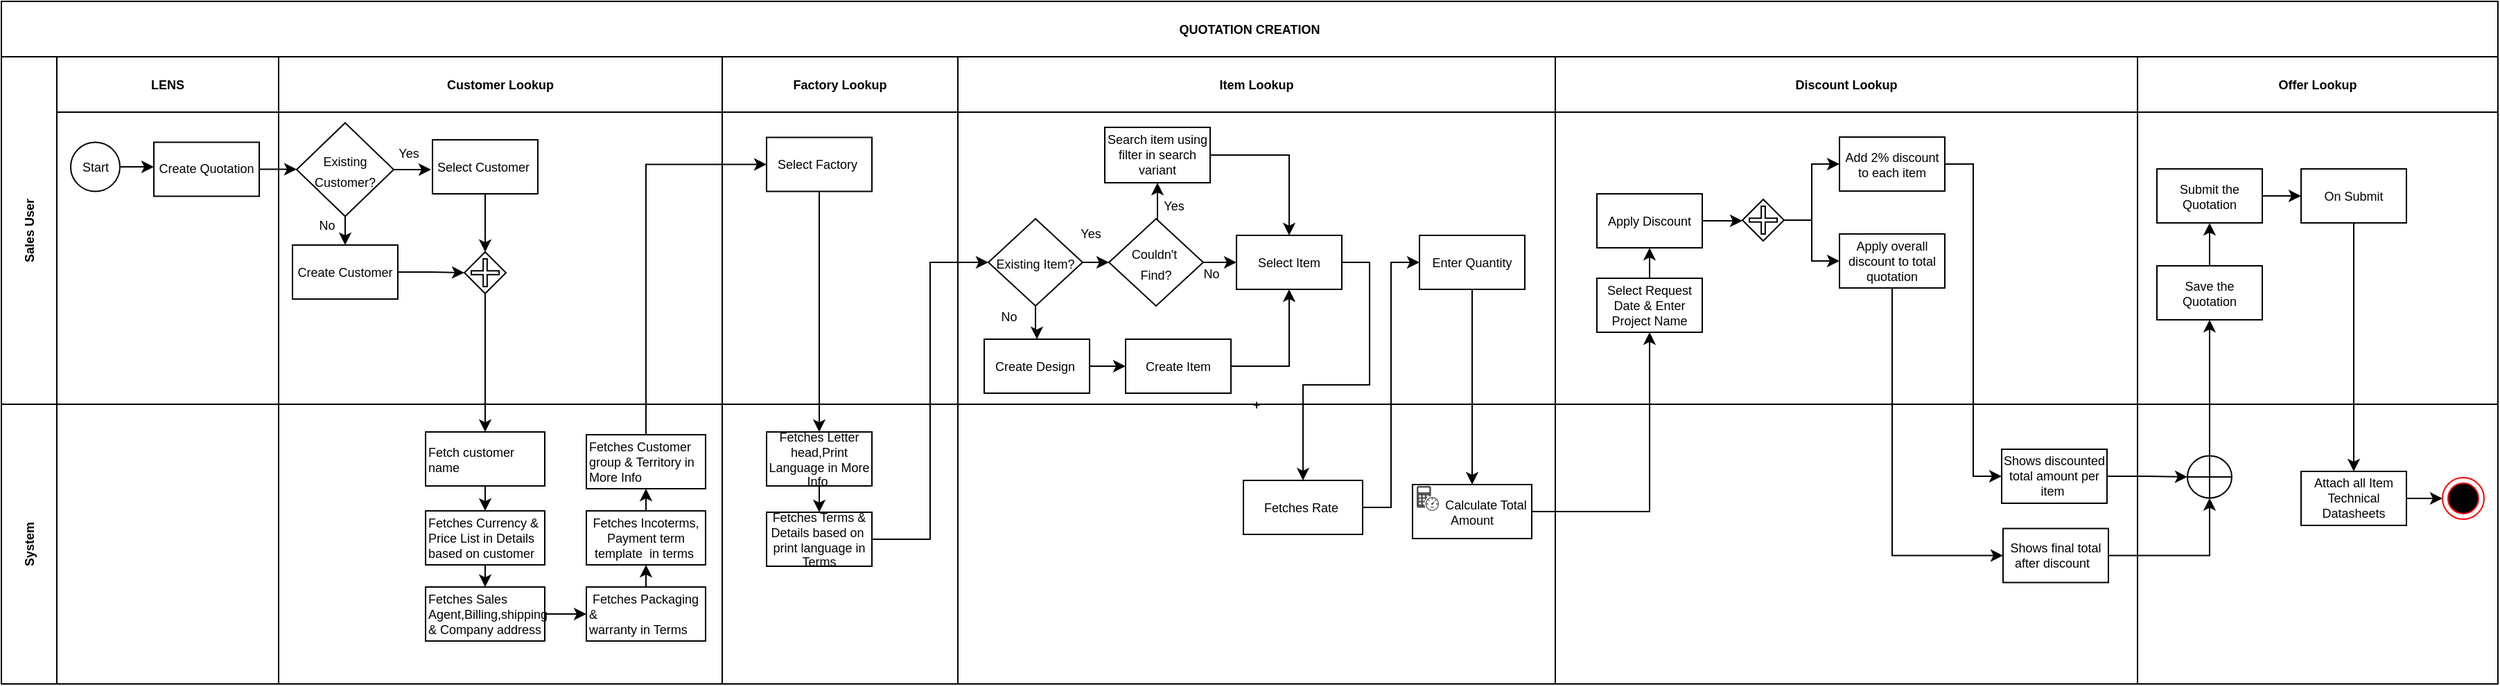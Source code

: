 <mxfile version="28.0.1">
  <diagram name="Page-1" id="TXxOkmzMB-AsiZWHqzil">
    <mxGraphModel dx="2601" dy="489" grid="1" gridSize="10" guides="1" tooltips="1" connect="1" arrows="1" fold="1" page="1" pageScale="1" pageWidth="1400" pageHeight="850" math="0" shadow="0">
      <root>
        <mxCell id="0" />
        <mxCell id="1" parent="0" />
        <mxCell id="I9-Bo0b2mwKEJArJB-ll-1" value="QUOTATION CREATION" style="shape=table;childLayout=tableLayout;startSize=40;collapsible=0;recursiveResize=0;expand=0;fontSize=9;fontStyle=1" vertex="1" parent="1">
          <mxGeometry x="-51" y="29" width="1801.0" height="493.0" as="geometry" />
        </mxCell>
        <mxCell id="I9-Bo0b2mwKEJArJB-ll-2" value="Sales User" style="shape=tableRow;horizontal=0;swimlaneHead=0;swimlaneBody=0;top=0;left=0;strokeColor=inherit;bottom=0;right=0;dropTarget=0;fontStyle=1;fillColor=none;points=[[0,0.5],[1,0.5]];portConstraint=eastwest;startSize=40;collapsible=0;recursiveResize=0;expand=0;fontSize=9;" vertex="1" parent="I9-Bo0b2mwKEJArJB-ll-1">
          <mxGeometry y="40" width="1801.0" height="251" as="geometry" />
        </mxCell>
        <mxCell id="I9-Bo0b2mwKEJArJB-ll-3" value="LENS" style="swimlane;swimlaneHead=0;swimlaneBody=0;fontStyle=1;strokeColor=inherit;connectable=0;fillColor=none;startSize=40;collapsible=0;recursiveResize=0;expand=0;fontSize=9;" vertex="1" parent="I9-Bo0b2mwKEJArJB-ll-2">
          <mxGeometry x="40" width="160" height="251" as="geometry">
            <mxRectangle width="160" height="251" as="alternateBounds" />
          </mxGeometry>
        </mxCell>
        <mxCell id="I9-Bo0b2mwKEJArJB-ll-82" style="edgeStyle=orthogonalEdgeStyle;rounded=0;orthogonalLoop=1;jettySize=auto;html=1;exitX=1;exitY=0.5;exitDx=0;exitDy=0;" edge="1" parent="I9-Bo0b2mwKEJArJB-ll-3" source="I9-Bo0b2mwKEJArJB-ll-34">
          <mxGeometry relative="1" as="geometry">
            <mxPoint x="70" y="79.5" as="targetPoint" />
          </mxGeometry>
        </mxCell>
        <mxCell id="I9-Bo0b2mwKEJArJB-ll-34" value="&lt;font&gt;Start&lt;/font&gt;" style="ellipse;whiteSpace=wrap;html=1;aspect=fixed;fontSize=9;" vertex="1" parent="I9-Bo0b2mwKEJArJB-ll-3">
          <mxGeometry x="10" y="61.75" width="35.5" height="35.5" as="geometry" />
        </mxCell>
        <mxCell id="I9-Bo0b2mwKEJArJB-ll-36" value="Create Quotation" style="rounded=0;whiteSpace=wrap;html=1;align=center;fontSize=9;" vertex="1" parent="I9-Bo0b2mwKEJArJB-ll-3">
          <mxGeometry x="70" y="61.75" width="76" height="39" as="geometry" />
        </mxCell>
        <mxCell id="I9-Bo0b2mwKEJArJB-ll-4" value="Customer Lookup" style="swimlane;swimlaneHead=0;swimlaneBody=0;fontStyle=1;strokeColor=inherit;connectable=0;fillColor=none;startSize=40;collapsible=0;recursiveResize=0;expand=0;fontSize=9;" vertex="1" parent="I9-Bo0b2mwKEJArJB-ll-2">
          <mxGeometry x="200" width="320" height="251" as="geometry">
            <mxRectangle width="320" height="251" as="alternateBounds" />
          </mxGeometry>
        </mxCell>
        <mxCell id="I9-Bo0b2mwKEJArJB-ll-5" value="Create Customer" style="rounded=0;whiteSpace=wrap;html=1;align=center;fontSize=9;" vertex="1" parent="I9-Bo0b2mwKEJArJB-ll-4">
          <mxGeometry x="10" y="136" width="76" height="39" as="geometry" />
        </mxCell>
        <mxCell id="I9-Bo0b2mwKEJArJB-ll-6" style="edgeStyle=orthogonalEdgeStyle;rounded=0;orthogonalLoop=1;jettySize=auto;html=1;exitX=0.5;exitY=0;exitDx=0;exitDy=0;entryX=0.5;entryY=1;entryDx=0;entryDy=0;fontSize=9;" edge="1" parent="I9-Bo0b2mwKEJArJB-ll-4" source="I9-Bo0b2mwKEJArJB-ll-7" target="I9-Bo0b2mwKEJArJB-ll-8">
          <mxGeometry relative="1" as="geometry" />
        </mxCell>
        <mxCell id="I9-Bo0b2mwKEJArJB-ll-7" value="Select Request Date &amp;amp; Enter Project Name" style="rounded=0;whiteSpace=wrap;html=1;align=center;fontSize=9;" vertex="1" parent="I9-Bo0b2mwKEJArJB-ll-4">
          <mxGeometry x="951" y="160" width="76" height="39" as="geometry" />
        </mxCell>
        <mxCell id="I9-Bo0b2mwKEJArJB-ll-173" style="edgeStyle=orthogonalEdgeStyle;rounded=0;orthogonalLoop=1;jettySize=auto;html=1;exitX=1;exitY=0.5;exitDx=0;exitDy=0;" edge="1" parent="I9-Bo0b2mwKEJArJB-ll-4" source="I9-Bo0b2mwKEJArJB-ll-8">
          <mxGeometry relative="1" as="geometry">
            <mxPoint x="1056" y="118.833" as="targetPoint" />
          </mxGeometry>
        </mxCell>
        <mxCell id="I9-Bo0b2mwKEJArJB-ll-8" value="Apply Discount" style="rounded=0;whiteSpace=wrap;html=1;align=center;fontSize=9;" vertex="1" parent="I9-Bo0b2mwKEJArJB-ll-4">
          <mxGeometry x="951" y="99" width="76" height="39" as="geometry" />
        </mxCell>
        <mxCell id="I9-Bo0b2mwKEJArJB-ll-9" value="Select Item" style="rounded=0;whiteSpace=wrap;html=1;align=center;fontSize=9;" vertex="1" parent="I9-Bo0b2mwKEJArJB-ll-4">
          <mxGeometry x="691" y="129" width="76" height="39" as="geometry" />
        </mxCell>
        <mxCell id="I9-Bo0b2mwKEJArJB-ll-91" value="Select Customer&amp;nbsp;" style="rounded=0;whiteSpace=wrap;html=1;align=center;fontSize=9;" vertex="1" parent="I9-Bo0b2mwKEJArJB-ll-4">
          <mxGeometry x="111" y="60" width="76" height="39" as="geometry" />
        </mxCell>
        <mxCell id="I9-Bo0b2mwKEJArJB-ll-111" style="edgeStyle=orthogonalEdgeStyle;rounded=0;orthogonalLoop=1;jettySize=auto;html=1;exitX=1;exitY=0.5;exitDx=0;exitDy=0;" edge="1" parent="I9-Bo0b2mwKEJArJB-ll-4" source="I9-Bo0b2mwKEJArJB-ll-106">
          <mxGeometry relative="1" as="geometry">
            <mxPoint x="110" y="81.167" as="targetPoint" />
          </mxGeometry>
        </mxCell>
        <mxCell id="I9-Bo0b2mwKEJArJB-ll-112" style="edgeStyle=orthogonalEdgeStyle;rounded=0;orthogonalLoop=1;jettySize=auto;html=1;exitX=0.5;exitY=1;exitDx=0;exitDy=0;entryX=0.5;entryY=0;entryDx=0;entryDy=0;" edge="1" parent="I9-Bo0b2mwKEJArJB-ll-4" source="I9-Bo0b2mwKEJArJB-ll-106" target="I9-Bo0b2mwKEJArJB-ll-5">
          <mxGeometry relative="1" as="geometry" />
        </mxCell>
        <mxCell id="I9-Bo0b2mwKEJArJB-ll-106" value="&lt;font style=&quot;font-size: 9px;&quot;&gt;Existing Customer?&lt;/font&gt;" style="rhombus;whiteSpace=wrap;html=1;" vertex="1" parent="I9-Bo0b2mwKEJArJB-ll-4">
          <mxGeometry x="13" y="47.75" width="70" height="67.5" as="geometry" />
        </mxCell>
        <mxCell id="I9-Bo0b2mwKEJArJB-ll-113" value="&lt;font style=&quot;font-size: 9px;&quot;&gt;No&lt;/font&gt;" style="text;html=1;align=center;verticalAlign=middle;whiteSpace=wrap;rounded=0;" vertex="1" parent="I9-Bo0b2mwKEJArJB-ll-4">
          <mxGeometry x="20" y="115.25" width="30" height="12.25" as="geometry" />
        </mxCell>
        <mxCell id="I9-Bo0b2mwKEJArJB-ll-114" value="&lt;font style=&quot;font-size: 9px;&quot;&gt;Yes&lt;/font&gt;" style="text;html=1;align=center;verticalAlign=middle;whiteSpace=wrap;rounded=0;" vertex="1" parent="I9-Bo0b2mwKEJArJB-ll-4">
          <mxGeometry x="79" y="63" width="30" height="12.25" as="geometry" />
        </mxCell>
        <mxCell id="I9-Bo0b2mwKEJArJB-ll-123" value="Factory Lookup" style="swimlane;swimlaneHead=0;swimlaneBody=0;fontStyle=1;strokeColor=inherit;connectable=0;fillColor=none;startSize=40;collapsible=0;recursiveResize=0;expand=0;fontSize=9;" vertex="1" parent="I9-Bo0b2mwKEJArJB-ll-2">
          <mxGeometry x="520" width="170" height="251" as="geometry">
            <mxRectangle width="170" height="251" as="alternateBounds" />
          </mxGeometry>
        </mxCell>
        <mxCell id="I9-Bo0b2mwKEJArJB-ll-127" value="Select Factory&amp;nbsp;" style="rounded=0;whiteSpace=wrap;html=1;align=center;fontSize=9;" vertex="1" parent="I9-Bo0b2mwKEJArJB-ll-123">
          <mxGeometry x="32" y="58.25" width="76" height="39" as="geometry" />
        </mxCell>
        <mxCell id="I9-Bo0b2mwKEJArJB-ll-10" value="Item Lookup" style="swimlane;swimlaneHead=0;swimlaneBody=0;fontStyle=1;strokeColor=inherit;connectable=0;fillColor=none;startSize=40;collapsible=0;recursiveResize=0;expand=0;fontSize=9;" vertex="1" parent="I9-Bo0b2mwKEJArJB-ll-2">
          <mxGeometry x="690" width="431" height="251" as="geometry">
            <mxRectangle width="431" height="251" as="alternateBounds" />
          </mxGeometry>
        </mxCell>
        <mxCell id="I9-Bo0b2mwKEJArJB-ll-138" value="Search item using filter in search variant" style="rounded=0;whiteSpace=wrap;html=1;align=center;fontSize=9;" vertex="1" parent="I9-Bo0b2mwKEJArJB-ll-10">
          <mxGeometry x="106" y="51" width="76" height="40" as="geometry" />
        </mxCell>
        <mxCell id="I9-Bo0b2mwKEJArJB-ll-153" style="edgeStyle=orthogonalEdgeStyle;rounded=0;orthogonalLoop=1;jettySize=auto;html=1;exitX=1;exitY=0.5;exitDx=0;exitDy=0;entryX=0;entryY=0.5;entryDx=0;entryDy=0;" edge="1" parent="I9-Bo0b2mwKEJArJB-ll-10" source="I9-Bo0b2mwKEJArJB-ll-139" target="I9-Bo0b2mwKEJArJB-ll-152">
          <mxGeometry relative="1" as="geometry" />
        </mxCell>
        <mxCell id="I9-Bo0b2mwKEJArJB-ll-139" value="Create Design&amp;nbsp;" style="rounded=0;whiteSpace=wrap;html=1;align=center;fontSize=9;" vertex="1" parent="I9-Bo0b2mwKEJArJB-ll-10">
          <mxGeometry x="19" y="204" width="76" height="39" as="geometry" />
        </mxCell>
        <mxCell id="I9-Bo0b2mwKEJArJB-ll-160" style="edgeStyle=orthogonalEdgeStyle;rounded=0;orthogonalLoop=1;jettySize=auto;html=1;exitX=0.5;exitY=1;exitDx=0;exitDy=0;" edge="1" parent="I9-Bo0b2mwKEJArJB-ll-10" source="I9-Bo0b2mwKEJArJB-ll-135" target="I9-Bo0b2mwKEJArJB-ll-139">
          <mxGeometry relative="1" as="geometry" />
        </mxCell>
        <mxCell id="I9-Bo0b2mwKEJArJB-ll-162" style="edgeStyle=orthogonalEdgeStyle;rounded=0;orthogonalLoop=1;jettySize=auto;html=1;exitX=1;exitY=0.5;exitDx=0;exitDy=0;entryX=0;entryY=0.5;entryDx=0;entryDy=0;" edge="1" parent="I9-Bo0b2mwKEJArJB-ll-10" source="I9-Bo0b2mwKEJArJB-ll-135" target="I9-Bo0b2mwKEJArJB-ll-161">
          <mxGeometry relative="1" as="geometry" />
        </mxCell>
        <mxCell id="I9-Bo0b2mwKEJArJB-ll-135" value="&lt;font style=&quot;font-size: 9px;&quot;&gt;Existing Item?&lt;/font&gt;" style="rhombus;whiteSpace=wrap;html=1;" vertex="1" parent="I9-Bo0b2mwKEJArJB-ll-10">
          <mxGeometry x="22" y="117" width="68" height="63" as="geometry" />
        </mxCell>
        <mxCell id="I9-Bo0b2mwKEJArJB-ll-137" value="&lt;font style=&quot;font-size: 9px;&quot;&gt;Yes&lt;/font&gt;" style="text;html=1;align=center;verticalAlign=middle;whiteSpace=wrap;rounded=0;" vertex="1" parent="I9-Bo0b2mwKEJArJB-ll-10">
          <mxGeometry x="81" y="121" width="30" height="11.75" as="geometry" />
        </mxCell>
        <mxCell id="I9-Bo0b2mwKEJArJB-ll-136" value="&lt;font style=&quot;font-size: 9px;&quot;&gt;No&lt;/font&gt;" style="text;html=1;align=center;verticalAlign=middle;whiteSpace=wrap;rounded=0;" vertex="1" parent="I9-Bo0b2mwKEJArJB-ll-10">
          <mxGeometry x="22" y="180.5" width="30" height="12.25" as="geometry" />
        </mxCell>
        <mxCell id="I9-Bo0b2mwKEJArJB-ll-152" value="Create Item" style="rounded=0;whiteSpace=wrap;html=1;align=center;fontSize=9;" vertex="1" parent="I9-Bo0b2mwKEJArJB-ll-10">
          <mxGeometry x="121" y="204" width="76" height="39" as="geometry" />
        </mxCell>
        <mxCell id="I9-Bo0b2mwKEJArJB-ll-154" value="Enter Quantity" style="rounded=0;whiteSpace=wrap;html=1;align=center;fontSize=9;" vertex="1" parent="I9-Bo0b2mwKEJArJB-ll-10">
          <mxGeometry x="333" y="129" width="76" height="39" as="geometry" />
        </mxCell>
        <mxCell id="I9-Bo0b2mwKEJArJB-ll-164" style="edgeStyle=orthogonalEdgeStyle;rounded=0;orthogonalLoop=1;jettySize=auto;html=1;exitX=0.5;exitY=0;exitDx=0;exitDy=0;entryX=0.5;entryY=1;entryDx=0;entryDy=0;" edge="1" parent="I9-Bo0b2mwKEJArJB-ll-10" source="I9-Bo0b2mwKEJArJB-ll-161" target="I9-Bo0b2mwKEJArJB-ll-138">
          <mxGeometry relative="1" as="geometry" />
        </mxCell>
        <mxCell id="I9-Bo0b2mwKEJArJB-ll-166" style="edgeStyle=orthogonalEdgeStyle;rounded=0;orthogonalLoop=1;jettySize=auto;html=1;exitX=1;exitY=0.5;exitDx=0;exitDy=0;" edge="1" parent="I9-Bo0b2mwKEJArJB-ll-10" source="I9-Bo0b2mwKEJArJB-ll-161">
          <mxGeometry relative="1" as="geometry">
            <mxPoint x="201" y="148.833" as="targetPoint" />
          </mxGeometry>
        </mxCell>
        <mxCell id="I9-Bo0b2mwKEJArJB-ll-161" value="&lt;div&gt;&lt;font style=&quot;font-size: 9px;&quot;&gt;Couldn&#39;t&amp;nbsp;&lt;/font&gt;&lt;/div&gt;&lt;div&gt;&lt;font style=&quot;font-size: 9px;&quot;&gt;Find?&lt;/font&gt;&lt;/div&gt;" style="rhombus;whiteSpace=wrap;html=1;" vertex="1" parent="I9-Bo0b2mwKEJArJB-ll-10">
          <mxGeometry x="109" y="117" width="68" height="63" as="geometry" />
        </mxCell>
        <mxCell id="I9-Bo0b2mwKEJArJB-ll-165" value="&lt;font style=&quot;font-size: 9px;&quot;&gt;Yes&lt;/font&gt;" style="text;html=1;align=center;verticalAlign=middle;whiteSpace=wrap;rounded=0;" vertex="1" parent="I9-Bo0b2mwKEJArJB-ll-10">
          <mxGeometry x="141" y="101" width="30" height="11.75" as="geometry" />
        </mxCell>
        <mxCell id="I9-Bo0b2mwKEJArJB-ll-167" value="&lt;font style=&quot;font-size: 9px;&quot;&gt;No&lt;/font&gt;" style="text;html=1;align=center;verticalAlign=middle;whiteSpace=wrap;rounded=0;" vertex="1" parent="I9-Bo0b2mwKEJArJB-ll-10">
          <mxGeometry x="168" y="150" width="30" height="12.25" as="geometry" />
        </mxCell>
        <mxCell id="I9-Bo0b2mwKEJArJB-ll-11" value="Discount Lookup" style="swimlane;swimlaneHead=0;swimlaneBody=0;fontStyle=1;strokeColor=inherit;connectable=0;fillColor=none;startSize=40;collapsible=0;recursiveResize=0;expand=0;fontSize=9;" vertex="1" parent="I9-Bo0b2mwKEJArJB-ll-2">
          <mxGeometry x="1121" width="420" height="251" as="geometry">
            <mxRectangle width="420" height="251" as="alternateBounds" />
          </mxGeometry>
        </mxCell>
        <mxCell id="I9-Bo0b2mwKEJArJB-ll-12" value="Offer Lookup" style="swimlane;swimlaneHead=0;swimlaneBody=0;fontStyle=1;strokeColor=inherit;connectable=0;fillColor=none;startSize=40;collapsible=0;recursiveResize=0;expand=0;fontSize=9;" vertex="1" parent="I9-Bo0b2mwKEJArJB-ll-2">
          <mxGeometry x="1541" width="260" height="251" as="geometry">
            <mxRectangle width="260" height="251" as="alternateBounds" />
          </mxGeometry>
        </mxCell>
        <mxCell id="I9-Bo0b2mwKEJArJB-ll-107" style="edgeStyle=orthogonalEdgeStyle;rounded=0;orthogonalLoop=1;jettySize=auto;html=1;exitX=1;exitY=0.5;exitDx=0;exitDy=0;entryX=0;entryY=0.5;entryDx=0;entryDy=0;" edge="1" parent="I9-Bo0b2mwKEJArJB-ll-2" source="I9-Bo0b2mwKEJArJB-ll-36" target="I9-Bo0b2mwKEJArJB-ll-106">
          <mxGeometry relative="1" as="geometry" />
        </mxCell>
        <mxCell id="I9-Bo0b2mwKEJArJB-ll-168" style="edgeStyle=orthogonalEdgeStyle;rounded=0;orthogonalLoop=1;jettySize=auto;html=1;exitX=1;exitY=0.5;exitDx=0;exitDy=0;entryX=0.5;entryY=0;entryDx=0;entryDy=0;" edge="1" parent="I9-Bo0b2mwKEJArJB-ll-2" source="I9-Bo0b2mwKEJArJB-ll-138" target="I9-Bo0b2mwKEJArJB-ll-9">
          <mxGeometry relative="1" as="geometry" />
        </mxCell>
        <mxCell id="I9-Bo0b2mwKEJArJB-ll-169" style="edgeStyle=orthogonalEdgeStyle;rounded=0;orthogonalLoop=1;jettySize=auto;html=1;exitX=1;exitY=0.5;exitDx=0;exitDy=0;entryX=0.5;entryY=1;entryDx=0;entryDy=0;" edge="1" parent="I9-Bo0b2mwKEJArJB-ll-2" source="I9-Bo0b2mwKEJArJB-ll-152" target="I9-Bo0b2mwKEJArJB-ll-9">
          <mxGeometry relative="1" as="geometry" />
        </mxCell>
        <mxCell id="I9-Bo0b2mwKEJArJB-ll-13" value="System" style="shape=tableRow;horizontal=0;swimlaneHead=0;swimlaneBody=0;top=0;left=0;strokeColor=inherit;bottom=0;right=0;dropTarget=0;fontStyle=1;fillColor=none;points=[[0,0.5],[1,0.5]];portConstraint=eastwest;startSize=40;collapsible=0;recursiveResize=0;expand=0;fontSize=9;" vertex="1" parent="I9-Bo0b2mwKEJArJB-ll-1">
          <mxGeometry y="291" width="1801.0" height="202" as="geometry" />
        </mxCell>
        <mxCell id="I9-Bo0b2mwKEJArJB-ll-14" value="" style="swimlane;swimlaneHead=0;swimlaneBody=0;fontStyle=1;connectable=0;strokeColor=inherit;fillColor=none;startSize=0;collapsible=0;recursiveResize=0;expand=0;fontSize=9;" vertex="1" parent="I9-Bo0b2mwKEJArJB-ll-13">
          <mxGeometry x="40" width="160" height="202" as="geometry">
            <mxRectangle width="160" height="202" as="alternateBounds" />
          </mxGeometry>
        </mxCell>
        <mxCell id="I9-Bo0b2mwKEJArJB-ll-15" value="" style="swimlane;swimlaneHead=0;swimlaneBody=0;fontStyle=1;connectable=0;strokeColor=inherit;fillColor=none;startSize=0;collapsible=0;recursiveResize=0;expand=0;fontSize=9;" vertex="1" parent="I9-Bo0b2mwKEJArJB-ll-13">
          <mxGeometry x="200" width="320" height="202" as="geometry">
            <mxRectangle width="320" height="202" as="alternateBounds" />
          </mxGeometry>
        </mxCell>
        <mxCell id="I9-Bo0b2mwKEJArJB-ll-16" value="&amp;nbsp; &amp;nbsp; &amp;nbsp; &amp;nbsp; Calculate Total Amount" style="rounded=0;whiteSpace=wrap;html=1;align=center;fontSize=9;" vertex="1" parent="I9-Bo0b2mwKEJArJB-ll-15">
          <mxGeometry x="818" y="58" width="86" height="39" as="geometry" />
        </mxCell>
        <mxCell id="I9-Bo0b2mwKEJArJB-ll-17" value="" style="sketch=0;pointerEvents=1;shadow=0;dashed=0;html=1;strokeColor=none;fillColor=#505050;labelPosition=center;verticalLabelPosition=bottom;verticalAlign=top;outlineConnect=0;align=center;shape=mxgraph.office.concepts.bandwidth_calculator;fontSize=9;" vertex="1" parent="I9-Bo0b2mwKEJArJB-ll-15">
          <mxGeometry x="821" y="59" width="16" height="18" as="geometry" />
        </mxCell>
        <mxCell id="I9-Bo0b2mwKEJArJB-ll-101" style="edgeStyle=orthogonalEdgeStyle;rounded=0;orthogonalLoop=1;jettySize=auto;html=1;exitX=0.5;exitY=1;exitDx=0;exitDy=0;entryX=0.5;entryY=0;entryDx=0;entryDy=0;" edge="1" parent="I9-Bo0b2mwKEJArJB-ll-15" source="I9-Bo0b2mwKEJArJB-ll-41" target="I9-Bo0b2mwKEJArJB-ll-43">
          <mxGeometry relative="1" as="geometry" />
        </mxCell>
        <mxCell id="I9-Bo0b2mwKEJArJB-ll-41" value="Fetch customer name" style="rounded=0;whiteSpace=wrap;html=1;align=left;fontSize=9;" vertex="1" parent="I9-Bo0b2mwKEJArJB-ll-15">
          <mxGeometry x="106" y="20" width="86" height="39" as="geometry" />
        </mxCell>
        <mxCell id="I9-Bo0b2mwKEJArJB-ll-102" style="edgeStyle=orthogonalEdgeStyle;rounded=0;orthogonalLoop=1;jettySize=auto;html=1;exitX=0.5;exitY=1;exitDx=0;exitDy=0;entryX=0.5;entryY=0;entryDx=0;entryDy=0;" edge="1" parent="I9-Bo0b2mwKEJArJB-ll-15" source="I9-Bo0b2mwKEJArJB-ll-43" target="I9-Bo0b2mwKEJArJB-ll-19">
          <mxGeometry relative="1" as="geometry" />
        </mxCell>
        <mxCell id="I9-Bo0b2mwKEJArJB-ll-43" value="&lt;div align=&quot;left&quot;&gt;Fetches Currency &amp;amp; Price List in Details based on customer&lt;/div&gt;" style="rounded=0;whiteSpace=wrap;html=1;align=left;fontSize=9;" vertex="1" parent="I9-Bo0b2mwKEJArJB-ll-15">
          <mxGeometry x="106" y="77" width="86" height="39" as="geometry" />
        </mxCell>
        <mxCell id="I9-Bo0b2mwKEJArJB-ll-103" style="edgeStyle=orthogonalEdgeStyle;rounded=0;orthogonalLoop=1;jettySize=auto;html=1;exitX=1;exitY=0.5;exitDx=0;exitDy=0;entryX=0;entryY=0.5;entryDx=0;entryDy=0;" edge="1" parent="I9-Bo0b2mwKEJArJB-ll-15" source="I9-Bo0b2mwKEJArJB-ll-19" target="I9-Bo0b2mwKEJArJB-ll-90">
          <mxGeometry relative="1" as="geometry" />
        </mxCell>
        <mxCell id="I9-Bo0b2mwKEJArJB-ll-19" value="&lt;div align=&quot;left&quot;&gt;Fetches Sales Agent,Billing,shipping &amp;amp; Company address&lt;/div&gt;" style="rounded=0;whiteSpace=wrap;html=1;align=left;fontSize=9;" vertex="1" parent="I9-Bo0b2mwKEJArJB-ll-15">
          <mxGeometry x="106" y="132" width="86" height="39" as="geometry" />
        </mxCell>
        <mxCell id="I9-Bo0b2mwKEJArJB-ll-105" style="edgeStyle=orthogonalEdgeStyle;rounded=0;orthogonalLoop=1;jettySize=auto;html=1;exitX=0.5;exitY=0;exitDx=0;exitDy=0;entryX=0.5;entryY=1;entryDx=0;entryDy=0;" edge="1" parent="I9-Bo0b2mwKEJArJB-ll-15" source="I9-Bo0b2mwKEJArJB-ll-23" target="I9-Bo0b2mwKEJArJB-ll-89">
          <mxGeometry relative="1" as="geometry" />
        </mxCell>
        <mxCell id="I9-Bo0b2mwKEJArJB-ll-23" value="&lt;div&gt;Fetches Incoterms,&lt;/div&gt;&lt;div&gt;Payment term template&amp;nbsp; in terms&amp;nbsp;&lt;/div&gt;" style="rounded=0;whiteSpace=wrap;html=1;align=center;fontSize=9;" vertex="1" parent="I9-Bo0b2mwKEJArJB-ll-15">
          <mxGeometry x="222" y="77" width="86" height="39" as="geometry" />
        </mxCell>
        <mxCell id="I9-Bo0b2mwKEJArJB-ll-89" value="&lt;div align=&quot;left&quot;&gt;Fetches Customer group &amp;amp; Territory in More Info&lt;/div&gt;" style="rounded=0;whiteSpace=wrap;html=1;align=left;fontSize=9;" vertex="1" parent="I9-Bo0b2mwKEJArJB-ll-15">
          <mxGeometry x="222" y="22" width="86" height="39" as="geometry" />
        </mxCell>
        <mxCell id="I9-Bo0b2mwKEJArJB-ll-104" style="edgeStyle=orthogonalEdgeStyle;rounded=0;orthogonalLoop=1;jettySize=auto;html=1;exitX=0.5;exitY=0;exitDx=0;exitDy=0;entryX=0.5;entryY=1;entryDx=0;entryDy=0;" edge="1" parent="I9-Bo0b2mwKEJArJB-ll-15" source="I9-Bo0b2mwKEJArJB-ll-90" target="I9-Bo0b2mwKEJArJB-ll-23">
          <mxGeometry relative="1" as="geometry" />
        </mxCell>
        <mxCell id="I9-Bo0b2mwKEJArJB-ll-90" value="&lt;div align=&quot;left&quot;&gt;&lt;div align=&quot;left&quot;&gt;&amp;nbsp;Fetches Packaging &amp;amp;&lt;/div&gt;&lt;div align=&quot;left&quot;&gt;warranty in Terms&lt;/div&gt;&lt;/div&gt;" style="rounded=0;whiteSpace=wrap;html=1;align=left;fontSize=9;" vertex="1" parent="I9-Bo0b2mwKEJArJB-ll-15">
          <mxGeometry x="222" y="132" width="86" height="39" as="geometry" />
        </mxCell>
        <mxCell id="I9-Bo0b2mwKEJArJB-ll-124" style="swimlane;swimlaneHead=0;swimlaneBody=0;fontStyle=1;connectable=0;strokeColor=inherit;fillColor=none;startSize=0;collapsible=0;recursiveResize=0;expand=0;fontSize=9;" vertex="1" parent="I9-Bo0b2mwKEJArJB-ll-13">
          <mxGeometry x="520" width="170" height="202" as="geometry">
            <mxRectangle width="170" height="202" as="alternateBounds" />
          </mxGeometry>
        </mxCell>
        <mxCell id="I9-Bo0b2mwKEJArJB-ll-132" style="edgeStyle=orthogonalEdgeStyle;rounded=0;orthogonalLoop=1;jettySize=auto;html=1;exitX=0.5;exitY=1;exitDx=0;exitDy=0;entryX=0.5;entryY=0;entryDx=0;entryDy=0;" edge="1" parent="I9-Bo0b2mwKEJArJB-ll-124" source="I9-Bo0b2mwKEJArJB-ll-129" target="I9-Bo0b2mwKEJArJB-ll-131">
          <mxGeometry relative="1" as="geometry" />
        </mxCell>
        <mxCell id="I9-Bo0b2mwKEJArJB-ll-129" value="Fetches Letter head,Print Language in More Info&amp;nbsp;" style="rounded=0;whiteSpace=wrap;html=1;align=center;fontSize=9;" vertex="1" parent="I9-Bo0b2mwKEJArJB-ll-124">
          <mxGeometry x="32" y="20" width="76" height="39" as="geometry" />
        </mxCell>
        <mxCell id="I9-Bo0b2mwKEJArJB-ll-131" value="Fetches Terms &amp;amp; Details based on&amp;nbsp; print language in Terms" style="rounded=0;whiteSpace=wrap;html=1;align=center;fontSize=9;" vertex="1" parent="I9-Bo0b2mwKEJArJB-ll-124">
          <mxGeometry x="32" y="78" width="76" height="39" as="geometry" />
        </mxCell>
        <mxCell id="I9-Bo0b2mwKEJArJB-ll-18" value="+" style="swimlane;swimlaneHead=0;swimlaneBody=0;fontStyle=1;connectable=0;strokeColor=inherit;fillColor=none;startSize=0;collapsible=0;recursiveResize=0;expand=0;fontSize=9;" vertex="1" parent="I9-Bo0b2mwKEJArJB-ll-13">
          <mxGeometry x="690" width="431" height="202" as="geometry">
            <mxRectangle width="431" height="202" as="alternateBounds" />
          </mxGeometry>
        </mxCell>
        <mxCell id="I9-Bo0b2mwKEJArJB-ll-185" value="Fetches Rate&amp;nbsp;" style="rounded=0;whiteSpace=wrap;html=1;align=center;fontSize=9;" vertex="1" parent="I9-Bo0b2mwKEJArJB-ll-18">
          <mxGeometry x="206" y="55" width="86" height="39" as="geometry" />
        </mxCell>
        <mxCell id="I9-Bo0b2mwKEJArJB-ll-20" value="" style="swimlane;swimlaneHead=0;swimlaneBody=0;fontStyle=1;connectable=0;strokeColor=inherit;fillColor=none;startSize=0;collapsible=0;recursiveResize=0;expand=0;fontSize=9;" vertex="1" parent="I9-Bo0b2mwKEJArJB-ll-13">
          <mxGeometry x="1121" width="420" height="202" as="geometry">
            <mxRectangle width="420" height="202" as="alternateBounds" />
          </mxGeometry>
        </mxCell>
        <mxCell id="I9-Bo0b2mwKEJArJB-ll-58" value="Shows final total after discount&amp;nbsp;&amp;nbsp;" style="rounded=0;whiteSpace=wrap;html=1;align=center;fontSize=9;" vertex="1" parent="I9-Bo0b2mwKEJArJB-ll-20">
          <mxGeometry x="323" y="89.75" width="76" height="39" as="geometry" />
        </mxCell>
        <mxCell id="I9-Bo0b2mwKEJArJB-ll-25" value="" style="swimlane;swimlaneHead=0;swimlaneBody=0;fontStyle=1;connectable=0;strokeColor=inherit;fillColor=none;startSize=0;collapsible=0;recursiveResize=0;expand=0;fontSize=9;" vertex="1" parent="I9-Bo0b2mwKEJArJB-ll-13">
          <mxGeometry x="1541" width="260" height="202" as="geometry">
            <mxRectangle width="260" height="202" as="alternateBounds" />
          </mxGeometry>
        </mxCell>
        <mxCell id="I9-Bo0b2mwKEJArJB-ll-183" style="edgeStyle=orthogonalEdgeStyle;rounded=0;orthogonalLoop=1;jettySize=auto;html=1;exitX=1;exitY=0.5;exitDx=0;exitDy=0;entryX=0;entryY=0.5;entryDx=0;entryDy=0;" edge="1" parent="I9-Bo0b2mwKEJArJB-ll-25" source="I9-Bo0b2mwKEJArJB-ll-61" target="I9-Bo0b2mwKEJArJB-ll-181">
          <mxGeometry relative="1" as="geometry" />
        </mxCell>
        <mxCell id="I9-Bo0b2mwKEJArJB-ll-61" value="Attach all Item Technical Datasheets" style="rounded=0;whiteSpace=wrap;html=1;align=center;fontSize=9;" vertex="1" parent="I9-Bo0b2mwKEJArJB-ll-25">
          <mxGeometry x="118" y="48.5" width="76" height="39" as="geometry" />
        </mxCell>
        <mxCell id="I9-Bo0b2mwKEJArJB-ll-181" value="" style="ellipse;html=1;shape=endState;fillColor=#000000;strokeColor=#ff0000;fontSize=9;" vertex="1" parent="I9-Bo0b2mwKEJArJB-ll-25">
          <mxGeometry x="220" y="53" width="30" height="30" as="geometry" />
        </mxCell>
        <mxCell id="I9-Bo0b2mwKEJArJB-ll-128" style="edgeStyle=orthogonalEdgeStyle;rounded=0;orthogonalLoop=1;jettySize=auto;html=1;exitX=0.5;exitY=0;exitDx=0;exitDy=0;entryX=0;entryY=0.5;entryDx=0;entryDy=0;" edge="1" parent="I9-Bo0b2mwKEJArJB-ll-1" source="I9-Bo0b2mwKEJArJB-ll-89" target="I9-Bo0b2mwKEJArJB-ll-127">
          <mxGeometry relative="1" as="geometry" />
        </mxCell>
        <mxCell id="I9-Bo0b2mwKEJArJB-ll-130" style="edgeStyle=orthogonalEdgeStyle;rounded=0;orthogonalLoop=1;jettySize=auto;html=1;exitX=0.5;exitY=1;exitDx=0;exitDy=0;entryX=0.5;entryY=0;entryDx=0;entryDy=0;" edge="1" parent="I9-Bo0b2mwKEJArJB-ll-1" source="I9-Bo0b2mwKEJArJB-ll-127" target="I9-Bo0b2mwKEJArJB-ll-129">
          <mxGeometry relative="1" as="geometry" />
        </mxCell>
        <mxCell id="I9-Bo0b2mwKEJArJB-ll-156" style="edgeStyle=orthogonalEdgeStyle;rounded=0;orthogonalLoop=1;jettySize=auto;html=1;exitX=0.5;exitY=1;exitDx=0;exitDy=0;entryX=0.5;entryY=0;entryDx=0;entryDy=0;" edge="1" parent="I9-Bo0b2mwKEJArJB-ll-1" source="I9-Bo0b2mwKEJArJB-ll-154" target="I9-Bo0b2mwKEJArJB-ll-16">
          <mxGeometry relative="1" as="geometry" />
        </mxCell>
        <mxCell id="I9-Bo0b2mwKEJArJB-ll-184" style="edgeStyle=orthogonalEdgeStyle;rounded=0;orthogonalLoop=1;jettySize=auto;html=1;exitX=1;exitY=0.5;exitDx=0;exitDy=0;entryX=0;entryY=0.5;entryDx=0;entryDy=0;" edge="1" parent="I9-Bo0b2mwKEJArJB-ll-1" source="I9-Bo0b2mwKEJArJB-ll-131" target="I9-Bo0b2mwKEJArJB-ll-135">
          <mxGeometry relative="1" as="geometry" />
        </mxCell>
        <mxCell id="I9-Bo0b2mwKEJArJB-ll-187" style="edgeStyle=orthogonalEdgeStyle;rounded=0;orthogonalLoop=1;jettySize=auto;html=1;exitX=1;exitY=0.5;exitDx=0;exitDy=0;" edge="1" parent="I9-Bo0b2mwKEJArJB-ll-1" source="I9-Bo0b2mwKEJArJB-ll-9" target="I9-Bo0b2mwKEJArJB-ll-185">
          <mxGeometry relative="1" as="geometry" />
        </mxCell>
        <mxCell id="I9-Bo0b2mwKEJArJB-ll-188" style="edgeStyle=orthogonalEdgeStyle;rounded=0;orthogonalLoop=1;jettySize=auto;html=1;exitX=1;exitY=0.5;exitDx=0;exitDy=0;entryX=0;entryY=0.5;entryDx=0;entryDy=0;" edge="1" parent="I9-Bo0b2mwKEJArJB-ll-1" source="I9-Bo0b2mwKEJArJB-ll-185" target="I9-Bo0b2mwKEJArJB-ll-154">
          <mxGeometry relative="1" as="geometry" />
        </mxCell>
        <mxCell id="I9-Bo0b2mwKEJArJB-ll-189" style="edgeStyle=orthogonalEdgeStyle;rounded=0;orthogonalLoop=1;jettySize=auto;html=1;exitX=1;exitY=0.5;exitDx=0;exitDy=0;entryX=0.5;entryY=1;entryDx=0;entryDy=0;" edge="1" parent="I9-Bo0b2mwKEJArJB-ll-1" source="I9-Bo0b2mwKEJArJB-ll-16" target="I9-Bo0b2mwKEJArJB-ll-7">
          <mxGeometry relative="1" as="geometry" />
        </mxCell>
        <mxCell id="I9-Bo0b2mwKEJArJB-ll-45" style="edgeStyle=orthogonalEdgeStyle;rounded=0;orthogonalLoop=1;jettySize=auto;html=1;exitX=1;exitY=0.5;exitDx=0;exitDy=0;entryX=0;entryY=0.5;entryDx=0;entryDy=0;fontSize=9;" edge="1" parent="1" source="I9-Bo0b2mwKEJArJB-ll-46" target="I9-Bo0b2mwKEJArJB-ll-48">
          <mxGeometry relative="1" as="geometry" />
        </mxCell>
        <mxCell id="I9-Bo0b2mwKEJArJB-ll-175" style="edgeStyle=orthogonalEdgeStyle;rounded=0;orthogonalLoop=1;jettySize=auto;html=1;exitX=1;exitY=0.5;exitDx=0;exitDy=0;entryX=0;entryY=0.5;entryDx=0;entryDy=0;" edge="1" parent="1" source="I9-Bo0b2mwKEJArJB-ll-46" target="I9-Bo0b2mwKEJArJB-ll-49">
          <mxGeometry relative="1" as="geometry" />
        </mxCell>
        <mxCell id="I9-Bo0b2mwKEJArJB-ll-46" value="" style="rhombus;whiteSpace=wrap;html=1;fontSize=9;" vertex="1" parent="1">
          <mxGeometry x="1205" y="172" width="30" height="30" as="geometry" />
        </mxCell>
        <mxCell id="I9-Bo0b2mwKEJArJB-ll-47" style="edgeStyle=orthogonalEdgeStyle;rounded=0;orthogonalLoop=1;jettySize=auto;html=1;exitX=0.5;exitY=1;exitDx=0;exitDy=0;fontSize=9;" edge="1" parent="1" source="I9-Bo0b2mwKEJArJB-ll-46" target="I9-Bo0b2mwKEJArJB-ll-46">
          <mxGeometry relative="1" as="geometry" />
        </mxCell>
        <mxCell id="I9-Bo0b2mwKEJArJB-ll-176" style="edgeStyle=orthogonalEdgeStyle;rounded=0;orthogonalLoop=1;jettySize=auto;html=1;exitX=0.5;exitY=1;exitDx=0;exitDy=0;entryX=0;entryY=0.5;entryDx=0;entryDy=0;" edge="1" parent="1" source="I9-Bo0b2mwKEJArJB-ll-48" target="I9-Bo0b2mwKEJArJB-ll-58">
          <mxGeometry relative="1" as="geometry" />
        </mxCell>
        <mxCell id="I9-Bo0b2mwKEJArJB-ll-48" value="Apply overall discount to total quotation" style="rounded=0;whiteSpace=wrap;html=1;align=center;fontSize=9;" vertex="1" parent="1">
          <mxGeometry x="1275" y="197" width="76" height="39" as="geometry" />
        </mxCell>
        <mxCell id="I9-Bo0b2mwKEJArJB-ll-177" style="edgeStyle=orthogonalEdgeStyle;rounded=0;orthogonalLoop=1;jettySize=auto;html=1;exitX=1;exitY=0.5;exitDx=0;exitDy=0;entryX=0;entryY=0.5;entryDx=0;entryDy=0;" edge="1" parent="1" source="I9-Bo0b2mwKEJArJB-ll-49" target="I9-Bo0b2mwKEJArJB-ll-56">
          <mxGeometry relative="1" as="geometry" />
        </mxCell>
        <mxCell id="I9-Bo0b2mwKEJArJB-ll-49" value="Add 2% discount to each item" style="rounded=0;whiteSpace=wrap;html=1;align=center;fontSize=9;" vertex="1" parent="1">
          <mxGeometry x="1275" y="127" width="76" height="39" as="geometry" />
        </mxCell>
        <mxCell id="I9-Bo0b2mwKEJArJB-ll-50" style="edgeStyle=orthogonalEdgeStyle;rounded=0;orthogonalLoop=1;jettySize=auto;html=1;exitX=0.5;exitY=0;exitDx=0;exitDy=0;fontSize=9;" edge="1" parent="1" source="I9-Bo0b2mwKEJArJB-ll-51" target="I9-Bo0b2mwKEJArJB-ll-53">
          <mxGeometry relative="1" as="geometry" />
        </mxCell>
        <mxCell id="I9-Bo0b2mwKEJArJB-ll-51" value="Save the Quotation" style="rounded=0;whiteSpace=wrap;html=1;align=center;fontSize=9;" vertex="1" parent="1">
          <mxGeometry x="1504" y="220" width="76" height="39" as="geometry" />
        </mxCell>
        <mxCell id="I9-Bo0b2mwKEJArJB-ll-52" style="edgeStyle=orthogonalEdgeStyle;rounded=0;orthogonalLoop=1;jettySize=auto;html=1;exitX=1;exitY=0.5;exitDx=0;exitDy=0;entryX=0;entryY=0.5;entryDx=0;entryDy=0;fontSize=9;" edge="1" parent="1" source="I9-Bo0b2mwKEJArJB-ll-53" target="I9-Bo0b2mwKEJArJB-ll-54">
          <mxGeometry relative="1" as="geometry" />
        </mxCell>
        <mxCell id="I9-Bo0b2mwKEJArJB-ll-53" value="Submit the Quotation" style="rounded=0;whiteSpace=wrap;html=1;align=center;fontSize=9;" vertex="1" parent="1">
          <mxGeometry x="1504" y="150" width="76" height="39" as="geometry" />
        </mxCell>
        <mxCell id="I9-Bo0b2mwKEJArJB-ll-182" style="edgeStyle=orthogonalEdgeStyle;rounded=0;orthogonalLoop=1;jettySize=auto;html=1;exitX=0.5;exitY=1;exitDx=0;exitDy=0;entryX=0.5;entryY=0;entryDx=0;entryDy=0;" edge="1" parent="1" source="I9-Bo0b2mwKEJArJB-ll-54" target="I9-Bo0b2mwKEJArJB-ll-61">
          <mxGeometry relative="1" as="geometry" />
        </mxCell>
        <mxCell id="I9-Bo0b2mwKEJArJB-ll-54" value="On Submit" style="rounded=0;whiteSpace=wrap;html=1;align=center;fontSize=9;" vertex="1" parent="1">
          <mxGeometry x="1608" y="150" width="76" height="39" as="geometry" />
        </mxCell>
        <mxCell id="I9-Bo0b2mwKEJArJB-ll-190" style="edgeStyle=orthogonalEdgeStyle;rounded=0;orthogonalLoop=1;jettySize=auto;html=1;exitX=1;exitY=0.5;exitDx=0;exitDy=0;entryX=0;entryY=0.5;entryDx=0;entryDy=0;" edge="1" parent="1" source="I9-Bo0b2mwKEJArJB-ll-56" target="I9-Bo0b2mwKEJArJB-ll-59">
          <mxGeometry relative="1" as="geometry" />
        </mxCell>
        <mxCell id="I9-Bo0b2mwKEJArJB-ll-56" value="Shows discounted total amount per item&amp;nbsp;" style="rounded=0;whiteSpace=wrap;html=1;align=center;fontSize=9;" vertex="1" parent="1">
          <mxGeometry x="1392" y="352.5" width="76" height="39" as="geometry" />
        </mxCell>
        <mxCell id="I9-Bo0b2mwKEJArJB-ll-59" value="" style="shape=orEllipse;perimeter=ellipsePerimeter;whiteSpace=wrap;html=1;backgroundOutline=1;fontSize=9;" vertex="1" parent="1">
          <mxGeometry x="1526" y="357.25" width="32" height="30.5" as="geometry" />
        </mxCell>
        <mxCell id="I9-Bo0b2mwKEJArJB-ll-64" style="edgeStyle=orthogonalEdgeStyle;rounded=0;orthogonalLoop=1;jettySize=auto;html=1;exitX=0.5;exitY=0;exitDx=0;exitDy=0;entryX=0.5;entryY=1;entryDx=0;entryDy=0;fontSize=9;" edge="1" parent="1" source="I9-Bo0b2mwKEJArJB-ll-59" target="I9-Bo0b2mwKEJArJB-ll-51">
          <mxGeometry relative="1" as="geometry" />
        </mxCell>
        <mxCell id="I9-Bo0b2mwKEJArJB-ll-65" value="" style="shape=cross;whiteSpace=wrap;html=1;size=0.143;fillStyle=solid;fillColor=none;fontSize=9;" vertex="1" parent="1">
          <mxGeometry x="1210" y="177" width="20" height="20" as="geometry" />
        </mxCell>
        <mxCell id="I9-Bo0b2mwKEJArJB-ll-120" style="edgeStyle=orthogonalEdgeStyle;rounded=0;orthogonalLoop=1;jettySize=auto;html=1;exitX=0.5;exitY=1;exitDx=0;exitDy=0;entryX=0.5;entryY=0;entryDx=0;entryDy=0;" edge="1" parent="1" source="I9-Bo0b2mwKEJArJB-ll-95" target="I9-Bo0b2mwKEJArJB-ll-41">
          <mxGeometry relative="1" as="geometry" />
        </mxCell>
        <mxCell id="I9-Bo0b2mwKEJArJB-ll-95" value="" style="rhombus;whiteSpace=wrap;html=1;fontSize=9;" vertex="1" parent="1">
          <mxGeometry x="283" y="210" width="30" height="30" as="geometry" />
        </mxCell>
        <mxCell id="I9-Bo0b2mwKEJArJB-ll-96" style="edgeStyle=orthogonalEdgeStyle;rounded=0;orthogonalLoop=1;jettySize=auto;html=1;exitX=0.5;exitY=1;exitDx=0;exitDy=0;fontSize=9;" edge="1" parent="1" source="I9-Bo0b2mwKEJArJB-ll-95" target="I9-Bo0b2mwKEJArJB-ll-95">
          <mxGeometry relative="1" as="geometry" />
        </mxCell>
        <mxCell id="I9-Bo0b2mwKEJArJB-ll-97" value="" style="shape=cross;whiteSpace=wrap;html=1;size=0.143;fillStyle=solid;fillColor=none;fontSize=9;" vertex="1" parent="1">
          <mxGeometry x="288" y="215" width="20" height="20" as="geometry" />
        </mxCell>
        <mxCell id="I9-Bo0b2mwKEJArJB-ll-118" style="edgeStyle=orthogonalEdgeStyle;rounded=0;orthogonalLoop=1;jettySize=auto;html=1;exitX=1;exitY=0.5;exitDx=0;exitDy=0;entryX=0;entryY=0.5;entryDx=0;entryDy=0;" edge="1" parent="1" source="I9-Bo0b2mwKEJArJB-ll-5" target="I9-Bo0b2mwKEJArJB-ll-95">
          <mxGeometry relative="1" as="geometry" />
        </mxCell>
        <mxCell id="I9-Bo0b2mwKEJArJB-ll-119" style="edgeStyle=orthogonalEdgeStyle;rounded=0;orthogonalLoop=1;jettySize=auto;html=1;exitX=0.5;exitY=1;exitDx=0;exitDy=0;entryX=0.5;entryY=0;entryDx=0;entryDy=0;" edge="1" parent="1" source="I9-Bo0b2mwKEJArJB-ll-91" target="I9-Bo0b2mwKEJArJB-ll-95">
          <mxGeometry relative="1" as="geometry" />
        </mxCell>
        <mxCell id="I9-Bo0b2mwKEJArJB-ll-192" style="edgeStyle=orthogonalEdgeStyle;rounded=0;orthogonalLoop=1;jettySize=auto;html=1;exitX=1;exitY=0.5;exitDx=0;exitDy=0;entryX=0.5;entryY=1;entryDx=0;entryDy=0;" edge="1" parent="1" source="I9-Bo0b2mwKEJArJB-ll-58" target="I9-Bo0b2mwKEJArJB-ll-59">
          <mxGeometry relative="1" as="geometry" />
        </mxCell>
      </root>
    </mxGraphModel>
  </diagram>
</mxfile>
